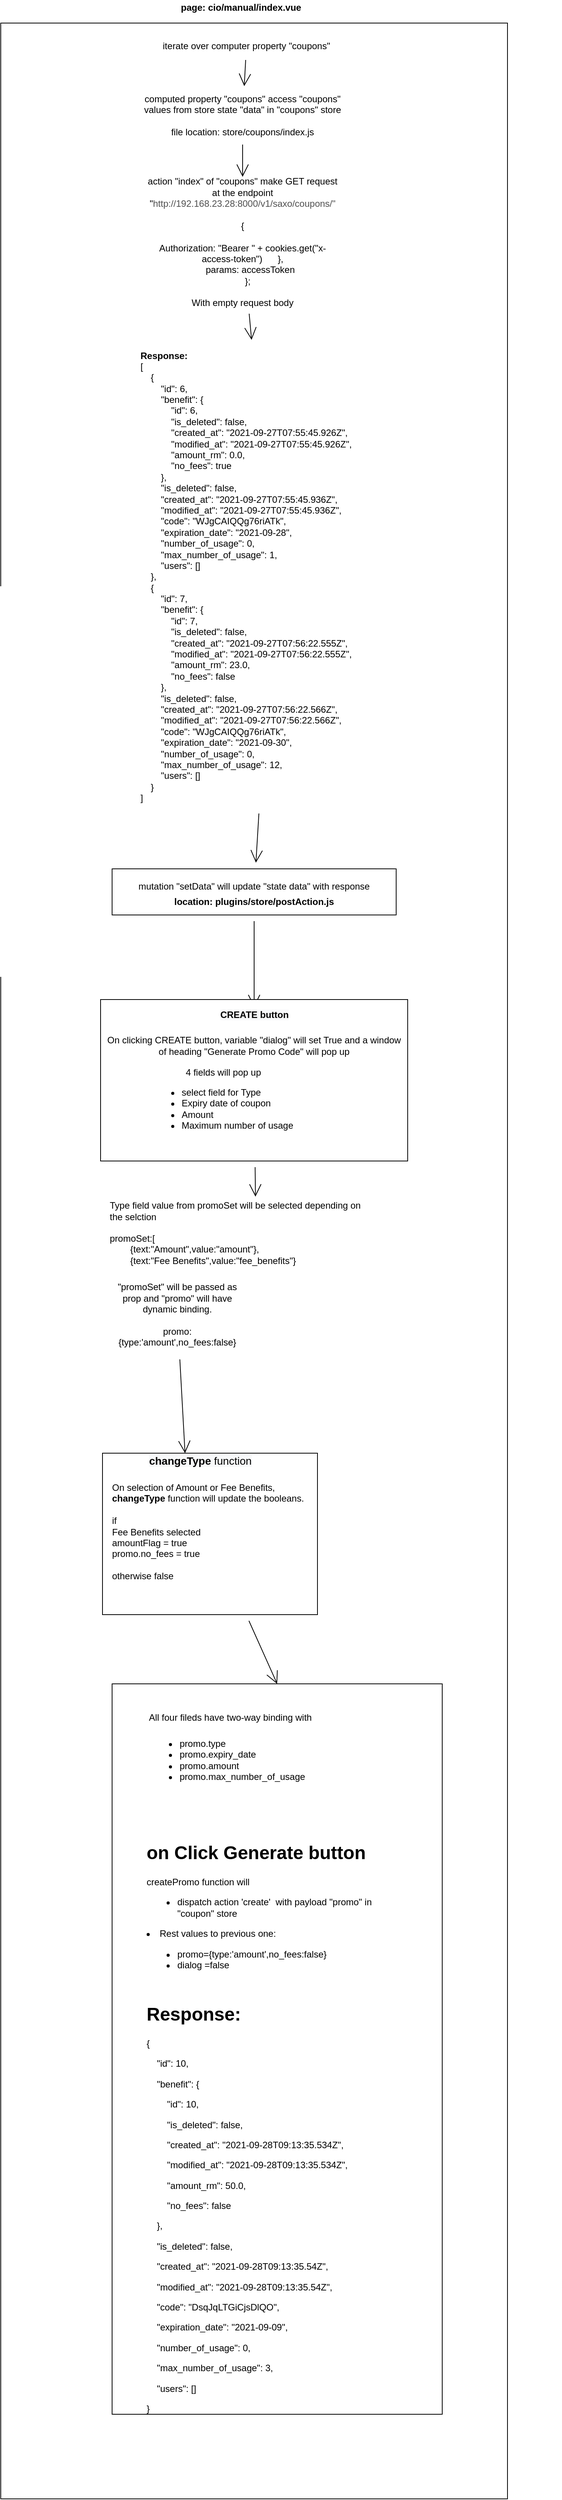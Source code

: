 <mxfile version="15.3.5" type="github">
  <diagram id="a9izbRfq0SU552fFDoHC" name="Page-1">
    <mxGraphModel dx="1061" dy="657" grid="1" gridSize="10" guides="1" tooltips="1" connect="1" arrows="1" fold="1" page="1" pageScale="1" pageWidth="850" pageHeight="1100" math="0" shadow="0">
      <root>
        <mxCell id="0" />
        <mxCell id="1" parent="0" />
        <mxCell id="eP0lufbsr8X0sNE1XfRG-25" value="" style="rounded=0;whiteSpace=wrap;html=1;hachureGap=4;pointerEvents=0;" vertex="1" parent="1">
          <mxGeometry x="140" y="1350" width="540" height="530" as="geometry" />
        </mxCell>
        <mxCell id="eP0lufbsr8X0sNE1XfRG-23" value="" style="rounded=0;whiteSpace=wrap;html=1;hachureGap=4;pointerEvents=0;" vertex="1" parent="1">
          <mxGeometry x="240" y="320" width="370" height="820" as="geometry" />
        </mxCell>
        <mxCell id="eP0lufbsr8X0sNE1XfRG-22" value="" style="rounded=0;whiteSpace=wrap;html=1;hachureGap=4;pointerEvents=0;" vertex="1" parent="1">
          <mxGeometry x="50" y="70" width="660" height="3220" as="geometry" />
        </mxCell>
        <mxCell id="eP0lufbsr8X0sNE1XfRG-1" value="&lt;b&gt;page: cio/manual/index.vue&lt;/b&gt;" style="text;html=1;strokeColor=none;fillColor=none;align=center;verticalAlign=middle;whiteSpace=wrap;rounded=0;hachureGap=4;pointerEvents=0;" vertex="1" parent="1">
          <mxGeometry x="252.5" y="40" width="220" height="20" as="geometry" />
        </mxCell>
        <mxCell id="eP0lufbsr8X0sNE1XfRG-30" style="edgeStyle=none;curved=1;rounded=0;orthogonalLoop=1;jettySize=auto;html=1;endArrow=open;startSize=14;endSize=14;sourcePerimeterSpacing=8;targetPerimeterSpacing=8;" edge="1" parent="1" source="eP0lufbsr8X0sNE1XfRG-2" target="eP0lufbsr8X0sNE1XfRG-4">
          <mxGeometry relative="1" as="geometry" />
        </mxCell>
        <mxCell id="eP0lufbsr8X0sNE1XfRG-2" value="iterate over computer property &quot;coupons&quot;&lt;br&gt;" style="text;html=1;strokeColor=none;fillColor=none;align=center;verticalAlign=middle;whiteSpace=wrap;rounded=0;hachureGap=4;pointerEvents=0;" vertex="1" parent="1">
          <mxGeometry x="240" y="90" width="260" height="20" as="geometry" />
        </mxCell>
        <mxCell id="eP0lufbsr8X0sNE1XfRG-31" style="edgeStyle=none;curved=1;rounded=0;orthogonalLoop=1;jettySize=auto;html=1;entryX=0.5;entryY=0;entryDx=0;entryDy=0;endArrow=open;startSize=14;endSize=14;sourcePerimeterSpacing=8;targetPerimeterSpacing=8;" edge="1" parent="1" source="eP0lufbsr8X0sNE1XfRG-4" target="eP0lufbsr8X0sNE1XfRG-5">
          <mxGeometry relative="1" as="geometry" />
        </mxCell>
        <mxCell id="eP0lufbsr8X0sNE1XfRG-4" value="computed property &quot;coupons&quot; access &quot;coupons&quot; values from store state &quot;data&quot; in &quot;coupons&quot; store&lt;br&gt;&lt;br&gt;file location: store/coupons/index.js" style="text;html=1;strokeColor=none;fillColor=none;align=center;verticalAlign=middle;whiteSpace=wrap;rounded=0;hachureGap=4;pointerEvents=0;" vertex="1" parent="1">
          <mxGeometry x="235" y="160" width="260" height="60" as="geometry" />
        </mxCell>
        <mxCell id="eP0lufbsr8X0sNE1XfRG-32" style="edgeStyle=none;curved=1;rounded=0;orthogonalLoop=1;jettySize=auto;html=1;endArrow=open;startSize=14;endSize=14;sourcePerimeterSpacing=8;targetPerimeterSpacing=8;" edge="1" parent="1" source="eP0lufbsr8X0sNE1XfRG-5" target="eP0lufbsr8X0sNE1XfRG-6">
          <mxGeometry relative="1" as="geometry" />
        </mxCell>
        <mxCell id="eP0lufbsr8X0sNE1XfRG-5" value="action &quot;index&quot; of &quot;coupons&quot; make GET request at the endpoint &quot;&lt;span style=&quot;color: rgb(80 , 80 , 80) ; font-family: &amp;#34;opensans&amp;#34; , &amp;#34;helvetica&amp;#34; , &amp;#34;arial&amp;#34; , sans-serif ; background-color: rgb(255 , 255 , 255)&quot;&gt;http://192.168.23.28:8000/v1/saxo/coupons/&quot;&lt;br&gt;&lt;br&gt;&lt;/span&gt;&lt;div&gt;{&lt;/div&gt;&lt;div&gt;&lt;br&gt;&lt;/div&gt;&lt;div&gt;Authorization: &quot;Bearer &quot; + cookies.get(&quot;x-access-token&quot;)&amp;nbsp; &amp;nbsp; &amp;nbsp; },&lt;/div&gt;&lt;div&gt;&amp;nbsp; &amp;nbsp; &amp;nbsp; params: accessToken&lt;/div&gt;&lt;div&gt;&amp;nbsp; &amp;nbsp; };&lt;/div&gt;&lt;div&gt;&lt;br&gt;&lt;/div&gt;&lt;div&gt;With empty request body&lt;/div&gt;" style="text;html=1;strokeColor=none;fillColor=none;align=center;verticalAlign=middle;whiteSpace=wrap;rounded=0;hachureGap=4;pointerEvents=0;" vertex="1" parent="1">
          <mxGeometry x="235" y="270" width="260" height="170" as="geometry" />
        </mxCell>
        <mxCell id="eP0lufbsr8X0sNE1XfRG-37" style="edgeStyle=none;curved=1;rounded=0;orthogonalLoop=1;jettySize=auto;html=1;endArrow=open;startSize=14;endSize=14;sourcePerimeterSpacing=8;targetPerimeterSpacing=8;" edge="1" parent="1" source="eP0lufbsr8X0sNE1XfRG-6" target="eP0lufbsr8X0sNE1XfRG-24">
          <mxGeometry relative="1" as="geometry" />
        </mxCell>
        <mxCell id="eP0lufbsr8X0sNE1XfRG-6" value="&lt;b&gt;Response:&lt;/b&gt;&lt;br&gt;&lt;div&gt;[&lt;/div&gt;&lt;div&gt;&amp;nbsp; &amp;nbsp; {&lt;/div&gt;&lt;div&gt;&amp;nbsp; &amp;nbsp; &amp;nbsp; &amp;nbsp; &quot;id&quot;: 6,&lt;/div&gt;&lt;div&gt;&amp;nbsp; &amp;nbsp; &amp;nbsp; &amp;nbsp; &quot;benefit&quot;: {&lt;/div&gt;&lt;div&gt;&amp;nbsp; &amp;nbsp; &amp;nbsp; &amp;nbsp; &amp;nbsp; &amp;nbsp; &quot;id&quot;: 6,&lt;/div&gt;&lt;div&gt;&amp;nbsp; &amp;nbsp; &amp;nbsp; &amp;nbsp; &amp;nbsp; &amp;nbsp; &quot;is_deleted&quot;: false,&lt;/div&gt;&lt;div&gt;&amp;nbsp; &amp;nbsp; &amp;nbsp; &amp;nbsp; &amp;nbsp; &amp;nbsp; &quot;created_at&quot;: &quot;2021-09-27T07:55:45.926Z&quot;,&lt;/div&gt;&lt;div&gt;&amp;nbsp; &amp;nbsp; &amp;nbsp; &amp;nbsp; &amp;nbsp; &amp;nbsp; &quot;modified_at&quot;: &quot;2021-09-27T07:55:45.926Z&quot;,&lt;/div&gt;&lt;div&gt;&amp;nbsp; &amp;nbsp; &amp;nbsp; &amp;nbsp; &amp;nbsp; &amp;nbsp; &quot;amount_rm&quot;: 0.0,&lt;/div&gt;&lt;div&gt;&amp;nbsp; &amp;nbsp; &amp;nbsp; &amp;nbsp; &amp;nbsp; &amp;nbsp; &quot;no_fees&quot;: true&lt;/div&gt;&lt;div&gt;&amp;nbsp; &amp;nbsp; &amp;nbsp; &amp;nbsp; },&lt;/div&gt;&lt;div&gt;&amp;nbsp; &amp;nbsp; &amp;nbsp; &amp;nbsp; &quot;is_deleted&quot;: false,&lt;/div&gt;&lt;div&gt;&amp;nbsp; &amp;nbsp; &amp;nbsp; &amp;nbsp; &quot;created_at&quot;: &quot;2021-09-27T07:55:45.936Z&quot;,&lt;/div&gt;&lt;div&gt;&amp;nbsp; &amp;nbsp; &amp;nbsp; &amp;nbsp; &quot;modified_at&quot;: &quot;2021-09-27T07:55:45.936Z&quot;,&lt;/div&gt;&lt;div&gt;&amp;nbsp; &amp;nbsp; &amp;nbsp; &amp;nbsp; &quot;code&quot;: &quot;WJgCAIQQg76riATk&quot;,&lt;/div&gt;&lt;div&gt;&amp;nbsp; &amp;nbsp; &amp;nbsp; &amp;nbsp; &quot;expiration_date&quot;: &quot;2021-09-28&quot;,&lt;/div&gt;&lt;div&gt;&amp;nbsp; &amp;nbsp; &amp;nbsp; &amp;nbsp; &quot;number_of_usage&quot;: 0,&lt;/div&gt;&lt;div&gt;&amp;nbsp; &amp;nbsp; &amp;nbsp; &amp;nbsp; &quot;max_number_of_usage&quot;: 1,&lt;/div&gt;&lt;div&gt;&amp;nbsp; &amp;nbsp; &amp;nbsp; &amp;nbsp; &quot;users&quot;: []&lt;/div&gt;&lt;div&gt;&amp;nbsp; &amp;nbsp; },&lt;/div&gt;&lt;div&gt;&amp;nbsp; &amp;nbsp; {&lt;/div&gt;&lt;div&gt;&amp;nbsp; &amp;nbsp; &amp;nbsp; &amp;nbsp; &quot;id&quot;: 7,&lt;/div&gt;&lt;div&gt;&amp;nbsp; &amp;nbsp; &amp;nbsp; &amp;nbsp; &quot;benefit&quot;: {&lt;/div&gt;&lt;div&gt;&amp;nbsp; &amp;nbsp; &amp;nbsp; &amp;nbsp; &amp;nbsp; &amp;nbsp; &quot;id&quot;: 7,&lt;/div&gt;&lt;div&gt;&amp;nbsp; &amp;nbsp; &amp;nbsp; &amp;nbsp; &amp;nbsp; &amp;nbsp; &quot;is_deleted&quot;: false,&lt;/div&gt;&lt;div&gt;&amp;nbsp; &amp;nbsp; &amp;nbsp; &amp;nbsp; &amp;nbsp; &amp;nbsp; &quot;created_at&quot;: &quot;2021-09-27T07:56:22.555Z&quot;,&lt;/div&gt;&lt;div&gt;&amp;nbsp; &amp;nbsp; &amp;nbsp; &amp;nbsp; &amp;nbsp; &amp;nbsp; &quot;modified_at&quot;: &quot;2021-09-27T07:56:22.555Z&quot;,&lt;/div&gt;&lt;div&gt;&amp;nbsp; &amp;nbsp; &amp;nbsp; &amp;nbsp; &amp;nbsp; &amp;nbsp; &quot;amount_rm&quot;: 23.0,&lt;/div&gt;&lt;div&gt;&amp;nbsp; &amp;nbsp; &amp;nbsp; &amp;nbsp; &amp;nbsp; &amp;nbsp; &quot;no_fees&quot;: false&lt;/div&gt;&lt;div&gt;&amp;nbsp; &amp;nbsp; &amp;nbsp; &amp;nbsp; },&lt;/div&gt;&lt;div&gt;&amp;nbsp; &amp;nbsp; &amp;nbsp; &amp;nbsp; &quot;is_deleted&quot;: false,&lt;/div&gt;&lt;div&gt;&amp;nbsp; &amp;nbsp; &amp;nbsp; &amp;nbsp; &quot;created_at&quot;: &quot;2021-09-27T07:56:22.566Z&quot;,&lt;/div&gt;&lt;div&gt;&amp;nbsp; &amp;nbsp; &amp;nbsp; &amp;nbsp; &quot;modified_at&quot;: &quot;2021-09-27T07:56:22.566Z&quot;,&lt;/div&gt;&lt;div&gt;&amp;nbsp; &amp;nbsp; &amp;nbsp; &amp;nbsp; &quot;code&quot;: &quot;WJgCAIQQg76riATk&quot;,&lt;/div&gt;&lt;div&gt;&amp;nbsp; &amp;nbsp; &amp;nbsp; &amp;nbsp; &quot;expiration_date&quot;: &quot;2021-09-30&quot;,&lt;/div&gt;&lt;div&gt;&amp;nbsp; &amp;nbsp; &amp;nbsp; &amp;nbsp; &quot;number_of_usage&quot;: 0,&lt;/div&gt;&lt;div&gt;&amp;nbsp; &amp;nbsp; &amp;nbsp; &amp;nbsp; &quot;max_number_of_usage&quot;: 12,&lt;/div&gt;&lt;div&gt;&amp;nbsp; &amp;nbsp; &amp;nbsp; &amp;nbsp; &quot;users&quot;: []&lt;/div&gt;&lt;div&gt;&amp;nbsp; &amp;nbsp; }&lt;/div&gt;&lt;div&gt;]&lt;/div&gt;" style="text;html=1;strokeColor=none;fillColor=none;align=left;verticalAlign=middle;whiteSpace=wrap;rounded=0;hachureGap=4;pointerEvents=0;" vertex="1" parent="1">
          <mxGeometry x="230" y="490" width="350" height="600" as="geometry" />
        </mxCell>
        <mxCell id="eP0lufbsr8X0sNE1XfRG-7" value="&lt;div style=&quot;text-align: left&quot;&gt;&lt;br&gt;&lt;/div&gt;" style="text;html=1;strokeColor=none;fillColor=none;align=center;verticalAlign=middle;whiteSpace=wrap;rounded=0;hachureGap=4;pointerEvents=0;" vertex="1" parent="1">
          <mxGeometry x="620" y="330" width="160" height="170" as="geometry" />
        </mxCell>
        <mxCell id="eP0lufbsr8X0sNE1XfRG-11" value="promoSet:[&lt;br&gt;&amp;nbsp; &amp;nbsp; &amp;nbsp; &amp;nbsp; {text:&quot;Amount&quot;,value:&quot;amount&quot;},&lt;br&gt;&amp;nbsp; &amp;nbsp; &amp;nbsp; &amp;nbsp; {text:&quot;Fee Benefits&quot;,value:&quot;fee_benefits&quot;}" style="text;html=1;strokeColor=none;fillColor=none;align=left;verticalAlign=middle;whiteSpace=wrap;rounded=0;hachureGap=4;pointerEvents=0;" vertex="1" parent="1">
          <mxGeometry x="190" y="1610" width="260" height="110" as="geometry" />
        </mxCell>
        <mxCell id="eP0lufbsr8X0sNE1XfRG-42" style="edgeStyle=none;curved=1;rounded=0;orthogonalLoop=1;jettySize=auto;html=1;entryX=0;entryY=0;entryDx=0;entryDy=0;endArrow=open;startSize=14;endSize=14;sourcePerimeterSpacing=8;targetPerimeterSpacing=8;" edge="1" parent="1" source="eP0lufbsr8X0sNE1XfRG-13" target="eP0lufbsr8X0sNE1XfRG-41">
          <mxGeometry relative="1" as="geometry" />
        </mxCell>
        <mxCell id="eP0lufbsr8X0sNE1XfRG-13" value="&lt;span style=&quot;text-align: left&quot;&gt;&quot;promoSet&quot; will be passed as prop and &quot;promo&quot; will have dynamic binding.&lt;/span&gt;&lt;br style=&quot;text-align: left&quot;&gt;&lt;br&gt;promo:{type:&#39;amount&#39;,no_fees:false}" style="text;html=1;strokeColor=none;fillColor=none;align=center;verticalAlign=middle;whiteSpace=wrap;rounded=0;hachureGap=4;pointerEvents=0;" vertex="1" parent="1">
          <mxGeometry x="190" y="1700" width="180" height="100" as="geometry" />
        </mxCell>
        <mxCell id="eP0lufbsr8X0sNE1XfRG-39" style="edgeStyle=none;curved=1;rounded=0;orthogonalLoop=1;jettySize=auto;html=1;entryX=0.5;entryY=0;entryDx=0;entryDy=0;endArrow=open;startSize=14;endSize=14;sourcePerimeterSpacing=8;targetPerimeterSpacing=8;" edge="1" parent="1" source="eP0lufbsr8X0sNE1XfRG-24" target="eP0lufbsr8X0sNE1XfRG-38">
          <mxGeometry relative="1" as="geometry" />
        </mxCell>
        <mxCell id="eP0lufbsr8X0sNE1XfRG-24" value="" style="rounded=0;whiteSpace=wrap;html=1;hachureGap=4;pointerEvents=0;" vertex="1" parent="1">
          <mxGeometry x="195" y="1170" width="370" height="60" as="geometry" />
        </mxCell>
        <mxCell id="eP0lufbsr8X0sNE1XfRG-8" value="mutation &quot;setData&quot; will update &quot;state data&quot; with response" style="text;html=1;strokeColor=none;fillColor=none;align=center;verticalAlign=middle;whiteSpace=wrap;rounded=0;hachureGap=4;pointerEvents=0;" vertex="1" parent="1">
          <mxGeometry x="185" y="1183" width="390" height="20" as="geometry" />
        </mxCell>
        <mxCell id="eP0lufbsr8X0sNE1XfRG-43" style="edgeStyle=none;curved=1;rounded=0;orthogonalLoop=1;jettySize=auto;html=1;entryX=0.5;entryY=0;entryDx=0;entryDy=0;endArrow=open;startSize=14;endSize=14;sourcePerimeterSpacing=8;targetPerimeterSpacing=8;" edge="1" parent="1" source="eP0lufbsr8X0sNE1XfRG-26" target="eP0lufbsr8X0sNE1XfRG-27">
          <mxGeometry relative="1" as="geometry" />
        </mxCell>
        <mxCell id="eP0lufbsr8X0sNE1XfRG-26" value="" style="rounded=0;whiteSpace=wrap;html=1;hachureGap=4;pointerEvents=0;" vertex="1" parent="1">
          <mxGeometry x="182.5" y="1930" width="280" height="210" as="geometry" />
        </mxCell>
        <mxCell id="eP0lufbsr8X0sNE1XfRG-14" value="&lt;br&gt;&lt;div&gt;On selection of Amount or Fee&amp;nbsp;Benefits, &lt;b&gt;changeType&lt;/b&gt; function will update the booleans.&lt;/div&gt;&lt;div&gt;&lt;span&gt;&lt;br&gt;&lt;/span&gt;&lt;/div&gt;&lt;div&gt;&lt;span&gt;if&amp;nbsp;&lt;/span&gt;&lt;/div&gt;Fee Benefits selected&lt;div&gt;&lt;span&gt;amountFlag = true&lt;/span&gt;&lt;/div&gt;&lt;div&gt;promo.no_fees = true&lt;/div&gt;&lt;div&gt;&lt;br&gt;&lt;/div&gt;&lt;div&gt;otherwise false&lt;/div&gt;" style="text;html=1;strokeColor=none;fillColor=none;align=left;verticalAlign=middle;whiteSpace=wrap;rounded=0;hachureGap=4;pointerEvents=0;" vertex="1" parent="1">
          <mxGeometry x="192.5" y="1940" width="280" height="170" as="geometry" />
        </mxCell>
        <mxCell id="eP0lufbsr8X0sNE1XfRG-27" value="" style="rounded=0;whiteSpace=wrap;html=1;hachureGap=4;pointerEvents=0;" vertex="1" parent="1">
          <mxGeometry x="195" y="2230" width="430" height="950" as="geometry" />
        </mxCell>
        <mxCell id="eP0lufbsr8X0sNE1XfRG-17" value="&lt;h1&gt;&lt;span style=&quot;font-size: 12px ; font-weight: normal&quot;&gt;All four fileds have two-way binding with&lt;/span&gt;&lt;br&gt;&lt;/h1&gt;&lt;p&gt;&lt;/p&gt;&lt;ul&gt;&lt;li&gt;promo.type&lt;/li&gt;&lt;li&gt;promo.expiry_date&lt;/li&gt;&lt;li&gt;promo.amount&lt;br&gt;&lt;/li&gt;&lt;li&gt;promo.max_number_of_usage&lt;br&gt;&lt;/li&gt;&lt;/ul&gt;&lt;p&gt;&lt;/p&gt;" style="text;html=1;strokeColor=none;fillColor=none;spacing=5;spacingTop=-20;whiteSpace=wrap;overflow=hidden;rounded=0;hachureGap=4;pointerEvents=0;" vertex="1" parent="1">
          <mxGeometry x="237.5" y="2250" width="250" height="160" as="geometry" />
        </mxCell>
        <mxCell id="eP0lufbsr8X0sNE1XfRG-18" value="&lt;h1&gt;on Click Generate button&lt;/h1&gt;&lt;p&gt;createPromo function will&lt;br&gt;&lt;/p&gt;&lt;p&gt;&lt;/p&gt;&lt;ul&gt;&lt;li&gt;dispatch action &#39;create&#39;&amp;nbsp; with payload &quot;promo&quot; in &quot;coupon&quot; store&lt;br&gt;&lt;/li&gt;&lt;/ul&gt;&lt;p&gt;&lt;/p&gt;&lt;li&gt;Rest values to previous one:&lt;/li&gt;&lt;ul&gt;&lt;li&gt;promo={type:&#39;amount&#39;,no_fees:false}&lt;/li&gt;&lt;li&gt;dialog =false&lt;br&gt;&lt;/li&gt;&lt;/ul&gt;" style="text;html=1;strokeColor=none;fillColor=none;spacing=5;spacingTop=-20;whiteSpace=wrap;overflow=hidden;rounded=0;hachureGap=4;pointerEvents=0;" vertex="1" parent="1">
          <mxGeometry x="235" y="2430" width="325" height="200" as="geometry" />
        </mxCell>
        <mxCell id="eP0lufbsr8X0sNE1XfRG-40" style="edgeStyle=none;curved=1;rounded=0;orthogonalLoop=1;jettySize=auto;html=1;entryX=0.581;entryY=0.033;entryDx=0;entryDy=0;entryPerimeter=0;endArrow=open;startSize=14;endSize=14;sourcePerimeterSpacing=8;targetPerimeterSpacing=8;" edge="1" parent="1" source="eP0lufbsr8X0sNE1XfRG-29" target="eP0lufbsr8X0sNE1XfRG-12">
          <mxGeometry relative="1" as="geometry" />
        </mxCell>
        <mxCell id="eP0lufbsr8X0sNE1XfRG-29" value="" style="rounded=0;whiteSpace=wrap;html=1;hachureGap=4;pointerEvents=0;" vertex="1" parent="1">
          <mxGeometry x="180" y="1340" width="400" height="210" as="geometry" />
        </mxCell>
        <mxCell id="eP0lufbsr8X0sNE1XfRG-19" value="&lt;h1&gt;Response:&lt;/h1&gt;&lt;p&gt;{&lt;/p&gt;&lt;p&gt;&amp;nbsp; &amp;nbsp; &quot;id&quot;: 10,&lt;/p&gt;&lt;p&gt;&amp;nbsp; &amp;nbsp; &quot;benefit&quot;: {&lt;/p&gt;&lt;p&gt;&amp;nbsp; &amp;nbsp; &amp;nbsp; &amp;nbsp; &quot;id&quot;: 10,&lt;/p&gt;&lt;p&gt;&amp;nbsp; &amp;nbsp; &amp;nbsp; &amp;nbsp; &quot;is_deleted&quot;: false,&lt;/p&gt;&lt;p&gt;&amp;nbsp; &amp;nbsp; &amp;nbsp; &amp;nbsp; &quot;created_at&quot;: &quot;2021-09-28T09:13:35.534Z&quot;,&lt;/p&gt;&lt;p&gt;&amp;nbsp; &amp;nbsp; &amp;nbsp; &amp;nbsp; &quot;modified_at&quot;: &quot;2021-09-28T09:13:35.534Z&quot;,&lt;/p&gt;&lt;p&gt;&amp;nbsp; &amp;nbsp; &amp;nbsp; &amp;nbsp; &quot;amount_rm&quot;: 50.0,&lt;/p&gt;&lt;p&gt;&amp;nbsp; &amp;nbsp; &amp;nbsp; &amp;nbsp; &quot;no_fees&quot;: false&lt;/p&gt;&lt;p&gt;&amp;nbsp; &amp;nbsp; },&lt;/p&gt;&lt;p&gt;&amp;nbsp; &amp;nbsp; &quot;is_deleted&quot;: false,&lt;/p&gt;&lt;p&gt;&amp;nbsp; &amp;nbsp; &quot;created_at&quot;: &quot;2021-09-28T09:13:35.54Z&quot;,&lt;/p&gt;&lt;p&gt;&amp;nbsp; &amp;nbsp; &quot;modified_at&quot;: &quot;2021-09-28T09:13:35.54Z&quot;,&lt;/p&gt;&lt;p&gt;&amp;nbsp; &amp;nbsp; &quot;code&quot;: &quot;DsqJqLTGiCjsDlQO&quot;,&lt;/p&gt;&lt;p&gt;&amp;nbsp; &amp;nbsp; &quot;expiration_date&quot;: &quot;2021-09-09&quot;,&lt;/p&gt;&lt;p&gt;&amp;nbsp; &amp;nbsp; &quot;number_of_usage&quot;: 0,&lt;/p&gt;&lt;p&gt;&amp;nbsp; &amp;nbsp; &quot;max_number_of_usage&quot;: 3,&lt;/p&gt;&lt;p&gt;&amp;nbsp; &amp;nbsp; &quot;users&quot;: []&lt;/p&gt;&lt;p&gt;}&lt;/p&gt;" style="text;html=1;strokeColor=none;fillColor=none;spacing=5;spacingTop=-20;whiteSpace=wrap;overflow=hidden;rounded=0;hachureGap=4;pointerEvents=0;" vertex="1" parent="1">
          <mxGeometry x="235" y="2640" width="340" height="550" as="geometry" />
        </mxCell>
        <mxCell id="eP0lufbsr8X0sNE1XfRG-28" value="&lt;b&gt;location: plugins/store/postAction.js&lt;/b&gt;" style="text;html=1;strokeColor=none;fillColor=none;align=center;verticalAlign=middle;whiteSpace=wrap;rounded=0;hachureGap=4;pointerEvents=0;" vertex="1" parent="1">
          <mxGeometry x="185" y="1203" width="390" height="20" as="geometry" />
        </mxCell>
        <mxCell id="eP0lufbsr8X0sNE1XfRG-10" value="4 fields will pop up&lt;br&gt;&lt;ul&gt;&lt;li style=&quot;text-align: left&quot;&gt;select field for Type&lt;/li&gt;&lt;li style=&quot;text-align: left&quot;&gt;Expiry date of coupon&lt;/li&gt;&lt;li style=&quot;text-align: left&quot;&gt;Amount&lt;/li&gt;&lt;li style=&quot;text-align: left&quot;&gt;Maximum number of usage&amp;nbsp;&lt;/li&gt;&lt;/ul&gt;" style="text;html=1;strokeColor=none;fillColor=none;align=center;verticalAlign=middle;whiteSpace=wrap;rounded=0;hachureGap=4;pointerEvents=0;" vertex="1" parent="1">
          <mxGeometry x="150" y="1430" width="380" height="90" as="geometry" />
        </mxCell>
        <mxCell id="eP0lufbsr8X0sNE1XfRG-12" value="Type field value from promoSet will be selected depending on the selction&amp;nbsp;" style="text;html=1;strokeColor=none;fillColor=none;align=left;verticalAlign=middle;whiteSpace=wrap;rounded=0;hachureGap=4;pointerEvents=0;" vertex="1" parent="1">
          <mxGeometry x="190" y="1595" width="330" height="40" as="geometry" />
        </mxCell>
        <mxCell id="eP0lufbsr8X0sNE1XfRG-9" value="On clicking CREATE button, variable &quot;dialog&quot; will set True and a window of heading &quot;Generate Promo Code&quot; will pop up" style="text;html=1;strokeColor=none;fillColor=none;align=center;verticalAlign=middle;whiteSpace=wrap;rounded=0;hachureGap=4;pointerEvents=0;" vertex="1" parent="1">
          <mxGeometry x="185" y="1370" width="390" height="60" as="geometry" />
        </mxCell>
        <mxCell id="eP0lufbsr8X0sNE1XfRG-38" value="&lt;span style=&quot;color: rgb(0, 0, 0); font-family: helvetica; font-size: 12px; font-style: normal; letter-spacing: normal; text-align: center; text-indent: 0px; text-transform: none; word-spacing: 0px; background-color: rgb(248, 249, 250); display: inline; float: none;&quot;&gt;CREATE button&lt;/span&gt;" style="text;html=1;strokeColor=none;fillColor=none;align=center;verticalAlign=middle;whiteSpace=wrap;rounded=0;hachureGap=4;pointerEvents=0;fontStyle=1" vertex="1" parent="1">
          <mxGeometry x="316.5" y="1350" width="127" height="20" as="geometry" />
        </mxCell>
        <mxCell id="eP0lufbsr8X0sNE1XfRG-41" value="&lt;font style=&quot;font-size: 14px&quot;&gt;&lt;b style=&quot;color: rgb(0 , 0 , 0) ; font-family: &amp;#34;helvetica&amp;#34; ; font-style: normal ; letter-spacing: normal ; text-align: left ; text-indent: 0px ; text-transform: none ; word-spacing: 0px ; background-color: rgb(248 , 249 , 250)&quot;&gt;changeType&lt;/b&gt;&lt;span style=&quot;color: rgb(0 , 0 , 0) ; font-family: &amp;#34;helvetica&amp;#34; ; font-style: normal ; font-weight: 400 ; letter-spacing: normal ; text-align: left ; text-indent: 0px ; text-transform: none ; word-spacing: 0px ; background-color: rgb(248 , 249 , 250) ; display: inline ; float: none&quot;&gt;&amp;nbsp;function&lt;/span&gt;&lt;/font&gt;" style="text;html=1;strokeColor=none;fillColor=none;align=center;verticalAlign=middle;whiteSpace=wrap;rounded=0;hachureGap=4;pointerEvents=0;" vertex="1" parent="1">
          <mxGeometry x="290" y="1930" width="40" height="20" as="geometry" />
        </mxCell>
      </root>
    </mxGraphModel>
  </diagram>
</mxfile>
